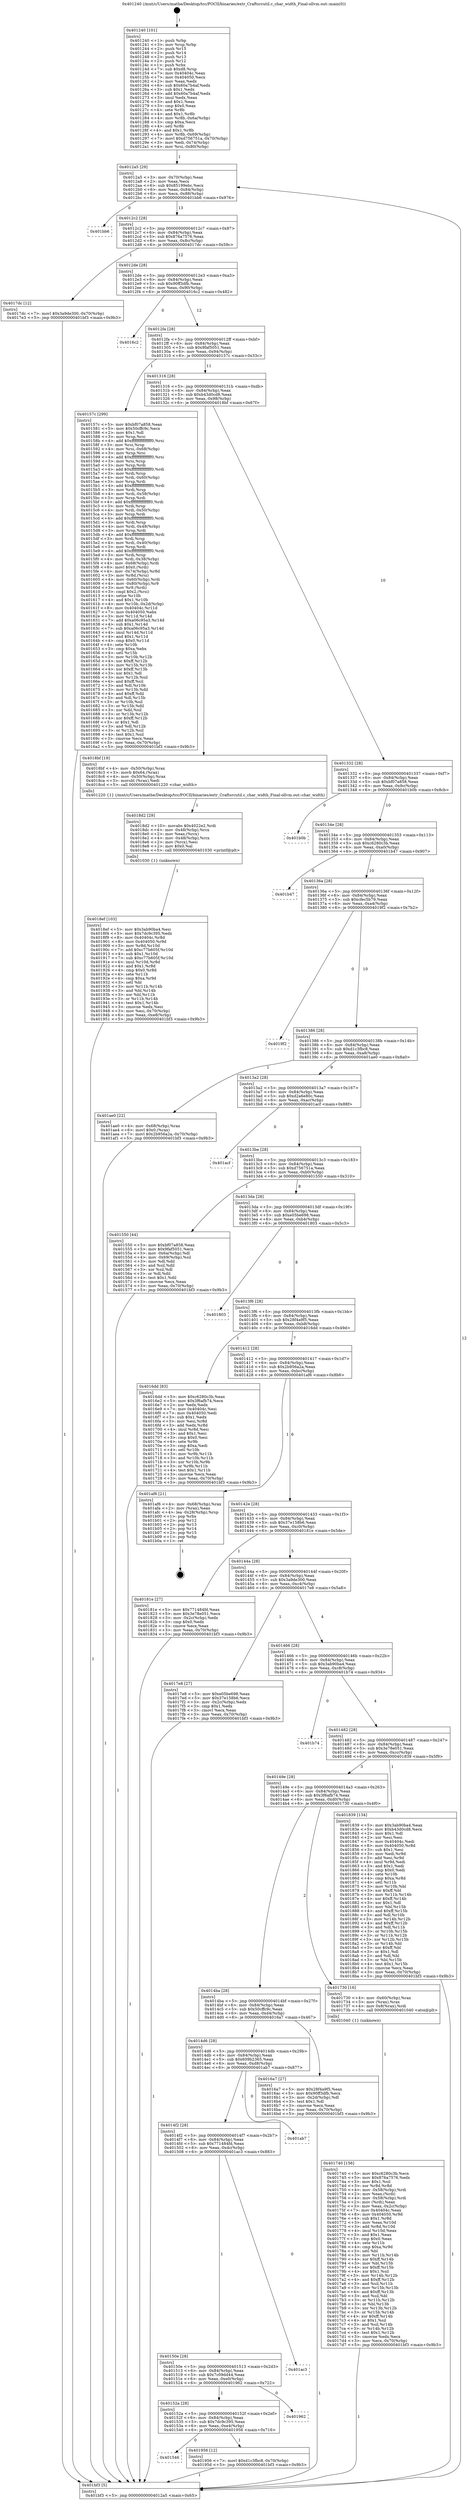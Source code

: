 digraph "0x401240" {
  label = "0x401240 (/mnt/c/Users/mathe/Desktop/tcc/POCII/binaries/extr_Craftsrcutil.c_char_width_Final-ollvm.out::main(0))"
  labelloc = "t"
  node[shape=record]

  Entry [label="",width=0.3,height=0.3,shape=circle,fillcolor=black,style=filled]
  "0x4012a5" [label="{
     0x4012a5 [29]\l
     | [instrs]\l
     &nbsp;&nbsp;0x4012a5 \<+3\>: mov -0x70(%rbp),%eax\l
     &nbsp;&nbsp;0x4012a8 \<+2\>: mov %eax,%ecx\l
     &nbsp;&nbsp;0x4012aa \<+6\>: sub $0x85199ebc,%ecx\l
     &nbsp;&nbsp;0x4012b0 \<+6\>: mov %eax,-0x84(%rbp)\l
     &nbsp;&nbsp;0x4012b6 \<+6\>: mov %ecx,-0x88(%rbp)\l
     &nbsp;&nbsp;0x4012bc \<+6\>: je 0000000000401bb6 \<main+0x976\>\l
  }"]
  "0x401bb6" [label="{
     0x401bb6\l
  }", style=dashed]
  "0x4012c2" [label="{
     0x4012c2 [28]\l
     | [instrs]\l
     &nbsp;&nbsp;0x4012c2 \<+5\>: jmp 00000000004012c7 \<main+0x87\>\l
     &nbsp;&nbsp;0x4012c7 \<+6\>: mov -0x84(%rbp),%eax\l
     &nbsp;&nbsp;0x4012cd \<+5\>: sub $0x876a7576,%eax\l
     &nbsp;&nbsp;0x4012d2 \<+6\>: mov %eax,-0x8c(%rbp)\l
     &nbsp;&nbsp;0x4012d8 \<+6\>: je 00000000004017dc \<main+0x59c\>\l
  }"]
  Exit [label="",width=0.3,height=0.3,shape=circle,fillcolor=black,style=filled,peripheries=2]
  "0x4017dc" [label="{
     0x4017dc [12]\l
     | [instrs]\l
     &nbsp;&nbsp;0x4017dc \<+7\>: movl $0x3a9de300,-0x70(%rbp)\l
     &nbsp;&nbsp;0x4017e3 \<+5\>: jmp 0000000000401bf3 \<main+0x9b3\>\l
  }"]
  "0x4012de" [label="{
     0x4012de [28]\l
     | [instrs]\l
     &nbsp;&nbsp;0x4012de \<+5\>: jmp 00000000004012e3 \<main+0xa3\>\l
     &nbsp;&nbsp;0x4012e3 \<+6\>: mov -0x84(%rbp),%eax\l
     &nbsp;&nbsp;0x4012e9 \<+5\>: sub $0x90ff3dfb,%eax\l
     &nbsp;&nbsp;0x4012ee \<+6\>: mov %eax,-0x90(%rbp)\l
     &nbsp;&nbsp;0x4012f4 \<+6\>: je 00000000004016c2 \<main+0x482\>\l
  }"]
  "0x401546" [label="{
     0x401546\l
  }", style=dashed]
  "0x4016c2" [label="{
     0x4016c2\l
  }", style=dashed]
  "0x4012fa" [label="{
     0x4012fa [28]\l
     | [instrs]\l
     &nbsp;&nbsp;0x4012fa \<+5\>: jmp 00000000004012ff \<main+0xbf\>\l
     &nbsp;&nbsp;0x4012ff \<+6\>: mov -0x84(%rbp),%eax\l
     &nbsp;&nbsp;0x401305 \<+5\>: sub $0x9faf5051,%eax\l
     &nbsp;&nbsp;0x40130a \<+6\>: mov %eax,-0x94(%rbp)\l
     &nbsp;&nbsp;0x401310 \<+6\>: je 000000000040157c \<main+0x33c\>\l
  }"]
  "0x401956" [label="{
     0x401956 [12]\l
     | [instrs]\l
     &nbsp;&nbsp;0x401956 \<+7\>: movl $0xd1c3fbc8,-0x70(%rbp)\l
     &nbsp;&nbsp;0x40195d \<+5\>: jmp 0000000000401bf3 \<main+0x9b3\>\l
  }"]
  "0x40157c" [label="{
     0x40157c [299]\l
     | [instrs]\l
     &nbsp;&nbsp;0x40157c \<+5\>: mov $0xbf07a858,%eax\l
     &nbsp;&nbsp;0x401581 \<+5\>: mov $0x50cffc9c,%ecx\l
     &nbsp;&nbsp;0x401586 \<+2\>: mov $0x1,%dl\l
     &nbsp;&nbsp;0x401588 \<+3\>: mov %rsp,%rsi\l
     &nbsp;&nbsp;0x40158b \<+4\>: add $0xfffffffffffffff0,%rsi\l
     &nbsp;&nbsp;0x40158f \<+3\>: mov %rsi,%rsp\l
     &nbsp;&nbsp;0x401592 \<+4\>: mov %rsi,-0x68(%rbp)\l
     &nbsp;&nbsp;0x401596 \<+3\>: mov %rsp,%rsi\l
     &nbsp;&nbsp;0x401599 \<+4\>: add $0xfffffffffffffff0,%rsi\l
     &nbsp;&nbsp;0x40159d \<+3\>: mov %rsi,%rsp\l
     &nbsp;&nbsp;0x4015a0 \<+3\>: mov %rsp,%rdi\l
     &nbsp;&nbsp;0x4015a3 \<+4\>: add $0xfffffffffffffff0,%rdi\l
     &nbsp;&nbsp;0x4015a7 \<+3\>: mov %rdi,%rsp\l
     &nbsp;&nbsp;0x4015aa \<+4\>: mov %rdi,-0x60(%rbp)\l
     &nbsp;&nbsp;0x4015ae \<+3\>: mov %rsp,%rdi\l
     &nbsp;&nbsp;0x4015b1 \<+4\>: add $0xfffffffffffffff0,%rdi\l
     &nbsp;&nbsp;0x4015b5 \<+3\>: mov %rdi,%rsp\l
     &nbsp;&nbsp;0x4015b8 \<+4\>: mov %rdi,-0x58(%rbp)\l
     &nbsp;&nbsp;0x4015bc \<+3\>: mov %rsp,%rdi\l
     &nbsp;&nbsp;0x4015bf \<+4\>: add $0xfffffffffffffff0,%rdi\l
     &nbsp;&nbsp;0x4015c3 \<+3\>: mov %rdi,%rsp\l
     &nbsp;&nbsp;0x4015c6 \<+4\>: mov %rdi,-0x50(%rbp)\l
     &nbsp;&nbsp;0x4015ca \<+3\>: mov %rsp,%rdi\l
     &nbsp;&nbsp;0x4015cd \<+4\>: add $0xfffffffffffffff0,%rdi\l
     &nbsp;&nbsp;0x4015d1 \<+3\>: mov %rdi,%rsp\l
     &nbsp;&nbsp;0x4015d4 \<+4\>: mov %rdi,-0x48(%rbp)\l
     &nbsp;&nbsp;0x4015d8 \<+3\>: mov %rsp,%rdi\l
     &nbsp;&nbsp;0x4015db \<+4\>: add $0xfffffffffffffff0,%rdi\l
     &nbsp;&nbsp;0x4015df \<+3\>: mov %rdi,%rsp\l
     &nbsp;&nbsp;0x4015e2 \<+4\>: mov %rdi,-0x40(%rbp)\l
     &nbsp;&nbsp;0x4015e6 \<+3\>: mov %rsp,%rdi\l
     &nbsp;&nbsp;0x4015e9 \<+4\>: add $0xfffffffffffffff0,%rdi\l
     &nbsp;&nbsp;0x4015ed \<+3\>: mov %rdi,%rsp\l
     &nbsp;&nbsp;0x4015f0 \<+4\>: mov %rdi,-0x38(%rbp)\l
     &nbsp;&nbsp;0x4015f4 \<+4\>: mov -0x68(%rbp),%rdi\l
     &nbsp;&nbsp;0x4015f8 \<+6\>: movl $0x0,(%rdi)\l
     &nbsp;&nbsp;0x4015fe \<+4\>: mov -0x74(%rbp),%r8d\l
     &nbsp;&nbsp;0x401602 \<+3\>: mov %r8d,(%rsi)\l
     &nbsp;&nbsp;0x401605 \<+4\>: mov -0x60(%rbp),%rdi\l
     &nbsp;&nbsp;0x401609 \<+4\>: mov -0x80(%rbp),%r9\l
     &nbsp;&nbsp;0x40160d \<+3\>: mov %r9,(%rdi)\l
     &nbsp;&nbsp;0x401610 \<+3\>: cmpl $0x2,(%rsi)\l
     &nbsp;&nbsp;0x401613 \<+4\>: setne %r10b\l
     &nbsp;&nbsp;0x401617 \<+4\>: and $0x1,%r10b\l
     &nbsp;&nbsp;0x40161b \<+4\>: mov %r10b,-0x2d(%rbp)\l
     &nbsp;&nbsp;0x40161f \<+8\>: mov 0x40404c,%r11d\l
     &nbsp;&nbsp;0x401627 \<+7\>: mov 0x404050,%ebx\l
     &nbsp;&nbsp;0x40162e \<+3\>: mov %r11d,%r14d\l
     &nbsp;&nbsp;0x401631 \<+7\>: add $0xa06c95a3,%r14d\l
     &nbsp;&nbsp;0x401638 \<+4\>: sub $0x1,%r14d\l
     &nbsp;&nbsp;0x40163c \<+7\>: sub $0xa06c95a3,%r14d\l
     &nbsp;&nbsp;0x401643 \<+4\>: imul %r14d,%r11d\l
     &nbsp;&nbsp;0x401647 \<+4\>: and $0x1,%r11d\l
     &nbsp;&nbsp;0x40164b \<+4\>: cmp $0x0,%r11d\l
     &nbsp;&nbsp;0x40164f \<+4\>: sete %r10b\l
     &nbsp;&nbsp;0x401653 \<+3\>: cmp $0xa,%ebx\l
     &nbsp;&nbsp;0x401656 \<+4\>: setl %r15b\l
     &nbsp;&nbsp;0x40165a \<+3\>: mov %r10b,%r12b\l
     &nbsp;&nbsp;0x40165d \<+4\>: xor $0xff,%r12b\l
     &nbsp;&nbsp;0x401661 \<+3\>: mov %r15b,%r13b\l
     &nbsp;&nbsp;0x401664 \<+4\>: xor $0xff,%r13b\l
     &nbsp;&nbsp;0x401668 \<+3\>: xor $0x1,%dl\l
     &nbsp;&nbsp;0x40166b \<+3\>: mov %r12b,%sil\l
     &nbsp;&nbsp;0x40166e \<+4\>: and $0xff,%sil\l
     &nbsp;&nbsp;0x401672 \<+3\>: and %dl,%r10b\l
     &nbsp;&nbsp;0x401675 \<+3\>: mov %r13b,%dil\l
     &nbsp;&nbsp;0x401678 \<+4\>: and $0xff,%dil\l
     &nbsp;&nbsp;0x40167c \<+3\>: and %dl,%r15b\l
     &nbsp;&nbsp;0x40167f \<+3\>: or %r10b,%sil\l
     &nbsp;&nbsp;0x401682 \<+3\>: or %r15b,%dil\l
     &nbsp;&nbsp;0x401685 \<+3\>: xor %dil,%sil\l
     &nbsp;&nbsp;0x401688 \<+3\>: or %r13b,%r12b\l
     &nbsp;&nbsp;0x40168b \<+4\>: xor $0xff,%r12b\l
     &nbsp;&nbsp;0x40168f \<+3\>: or $0x1,%dl\l
     &nbsp;&nbsp;0x401692 \<+3\>: and %dl,%r12b\l
     &nbsp;&nbsp;0x401695 \<+3\>: or %r12b,%sil\l
     &nbsp;&nbsp;0x401698 \<+4\>: test $0x1,%sil\l
     &nbsp;&nbsp;0x40169c \<+3\>: cmovne %ecx,%eax\l
     &nbsp;&nbsp;0x40169f \<+3\>: mov %eax,-0x70(%rbp)\l
     &nbsp;&nbsp;0x4016a2 \<+5\>: jmp 0000000000401bf3 \<main+0x9b3\>\l
  }"]
  "0x401316" [label="{
     0x401316 [28]\l
     | [instrs]\l
     &nbsp;&nbsp;0x401316 \<+5\>: jmp 000000000040131b \<main+0xdb\>\l
     &nbsp;&nbsp;0x40131b \<+6\>: mov -0x84(%rbp),%eax\l
     &nbsp;&nbsp;0x401321 \<+5\>: sub $0xb43d0cd8,%eax\l
     &nbsp;&nbsp;0x401326 \<+6\>: mov %eax,-0x98(%rbp)\l
     &nbsp;&nbsp;0x40132c \<+6\>: je 00000000004018bf \<main+0x67f\>\l
  }"]
  "0x40152a" [label="{
     0x40152a [28]\l
     | [instrs]\l
     &nbsp;&nbsp;0x40152a \<+5\>: jmp 000000000040152f \<main+0x2ef\>\l
     &nbsp;&nbsp;0x40152f \<+6\>: mov -0x84(%rbp),%eax\l
     &nbsp;&nbsp;0x401535 \<+5\>: sub $0x7dc9c395,%eax\l
     &nbsp;&nbsp;0x40153a \<+6\>: mov %eax,-0xe4(%rbp)\l
     &nbsp;&nbsp;0x401540 \<+6\>: je 0000000000401956 \<main+0x716\>\l
  }"]
  "0x4018bf" [label="{
     0x4018bf [19]\l
     | [instrs]\l
     &nbsp;&nbsp;0x4018bf \<+4\>: mov -0x50(%rbp),%rax\l
     &nbsp;&nbsp;0x4018c3 \<+3\>: movb $0x64,(%rax)\l
     &nbsp;&nbsp;0x4018c6 \<+4\>: mov -0x50(%rbp),%rax\l
     &nbsp;&nbsp;0x4018ca \<+3\>: movsbl (%rax),%edi\l
     &nbsp;&nbsp;0x4018cd \<+5\>: call 0000000000401220 \<char_width\>\l
     | [calls]\l
     &nbsp;&nbsp;0x401220 \{1\} (/mnt/c/Users/mathe/Desktop/tcc/POCII/binaries/extr_Craftsrcutil.c_char_width_Final-ollvm.out::char_width)\l
  }"]
  "0x401332" [label="{
     0x401332 [28]\l
     | [instrs]\l
     &nbsp;&nbsp;0x401332 \<+5\>: jmp 0000000000401337 \<main+0xf7\>\l
     &nbsp;&nbsp;0x401337 \<+6\>: mov -0x84(%rbp),%eax\l
     &nbsp;&nbsp;0x40133d \<+5\>: sub $0xbf07a858,%eax\l
     &nbsp;&nbsp;0x401342 \<+6\>: mov %eax,-0x9c(%rbp)\l
     &nbsp;&nbsp;0x401348 \<+6\>: je 0000000000401b0b \<main+0x8cb\>\l
  }"]
  "0x401962" [label="{
     0x401962\l
  }", style=dashed]
  "0x401b0b" [label="{
     0x401b0b\l
  }", style=dashed]
  "0x40134e" [label="{
     0x40134e [28]\l
     | [instrs]\l
     &nbsp;&nbsp;0x40134e \<+5\>: jmp 0000000000401353 \<main+0x113\>\l
     &nbsp;&nbsp;0x401353 \<+6\>: mov -0x84(%rbp),%eax\l
     &nbsp;&nbsp;0x401359 \<+5\>: sub $0xc6280c3b,%eax\l
     &nbsp;&nbsp;0x40135e \<+6\>: mov %eax,-0xa0(%rbp)\l
     &nbsp;&nbsp;0x401364 \<+6\>: je 0000000000401b47 \<main+0x907\>\l
  }"]
  "0x40150e" [label="{
     0x40150e [28]\l
     | [instrs]\l
     &nbsp;&nbsp;0x40150e \<+5\>: jmp 0000000000401513 \<main+0x2d3\>\l
     &nbsp;&nbsp;0x401513 \<+6\>: mov -0x84(%rbp),%eax\l
     &nbsp;&nbsp;0x401519 \<+5\>: sub $0x7c09dd44,%eax\l
     &nbsp;&nbsp;0x40151e \<+6\>: mov %eax,-0xe0(%rbp)\l
     &nbsp;&nbsp;0x401524 \<+6\>: je 0000000000401962 \<main+0x722\>\l
  }"]
  "0x401b47" [label="{
     0x401b47\l
  }", style=dashed]
  "0x40136a" [label="{
     0x40136a [28]\l
     | [instrs]\l
     &nbsp;&nbsp;0x40136a \<+5\>: jmp 000000000040136f \<main+0x12f\>\l
     &nbsp;&nbsp;0x40136f \<+6\>: mov -0x84(%rbp),%eax\l
     &nbsp;&nbsp;0x401375 \<+5\>: sub $0xcfec5b79,%eax\l
     &nbsp;&nbsp;0x40137a \<+6\>: mov %eax,-0xa4(%rbp)\l
     &nbsp;&nbsp;0x401380 \<+6\>: je 00000000004019f2 \<main+0x7b2\>\l
  }"]
  "0x401ac3" [label="{
     0x401ac3\l
  }", style=dashed]
  "0x4019f2" [label="{
     0x4019f2\l
  }", style=dashed]
  "0x401386" [label="{
     0x401386 [28]\l
     | [instrs]\l
     &nbsp;&nbsp;0x401386 \<+5\>: jmp 000000000040138b \<main+0x14b\>\l
     &nbsp;&nbsp;0x40138b \<+6\>: mov -0x84(%rbp),%eax\l
     &nbsp;&nbsp;0x401391 \<+5\>: sub $0xd1c3fbc8,%eax\l
     &nbsp;&nbsp;0x401396 \<+6\>: mov %eax,-0xa8(%rbp)\l
     &nbsp;&nbsp;0x40139c \<+6\>: je 0000000000401ae0 \<main+0x8a0\>\l
  }"]
  "0x4014f2" [label="{
     0x4014f2 [28]\l
     | [instrs]\l
     &nbsp;&nbsp;0x4014f2 \<+5\>: jmp 00000000004014f7 \<main+0x2b7\>\l
     &nbsp;&nbsp;0x4014f7 \<+6\>: mov -0x84(%rbp),%eax\l
     &nbsp;&nbsp;0x4014fd \<+5\>: sub $0x771484fd,%eax\l
     &nbsp;&nbsp;0x401502 \<+6\>: mov %eax,-0xdc(%rbp)\l
     &nbsp;&nbsp;0x401508 \<+6\>: je 0000000000401ac3 \<main+0x883\>\l
  }"]
  "0x401ae0" [label="{
     0x401ae0 [22]\l
     | [instrs]\l
     &nbsp;&nbsp;0x401ae0 \<+4\>: mov -0x68(%rbp),%rax\l
     &nbsp;&nbsp;0x401ae4 \<+6\>: movl $0x0,(%rax)\l
     &nbsp;&nbsp;0x401aea \<+7\>: movl $0x2b956a2a,-0x70(%rbp)\l
     &nbsp;&nbsp;0x401af1 \<+5\>: jmp 0000000000401bf3 \<main+0x9b3\>\l
  }"]
  "0x4013a2" [label="{
     0x4013a2 [28]\l
     | [instrs]\l
     &nbsp;&nbsp;0x4013a2 \<+5\>: jmp 00000000004013a7 \<main+0x167\>\l
     &nbsp;&nbsp;0x4013a7 \<+6\>: mov -0x84(%rbp),%eax\l
     &nbsp;&nbsp;0x4013ad \<+5\>: sub $0xd2a6e80c,%eax\l
     &nbsp;&nbsp;0x4013b2 \<+6\>: mov %eax,-0xac(%rbp)\l
     &nbsp;&nbsp;0x4013b8 \<+6\>: je 0000000000401acf \<main+0x88f\>\l
  }"]
  "0x401ab7" [label="{
     0x401ab7\l
  }", style=dashed]
  "0x401acf" [label="{
     0x401acf\l
  }", style=dashed]
  "0x4013be" [label="{
     0x4013be [28]\l
     | [instrs]\l
     &nbsp;&nbsp;0x4013be \<+5\>: jmp 00000000004013c3 \<main+0x183\>\l
     &nbsp;&nbsp;0x4013c3 \<+6\>: mov -0x84(%rbp),%eax\l
     &nbsp;&nbsp;0x4013c9 \<+5\>: sub $0xd756751a,%eax\l
     &nbsp;&nbsp;0x4013ce \<+6\>: mov %eax,-0xb0(%rbp)\l
     &nbsp;&nbsp;0x4013d4 \<+6\>: je 0000000000401550 \<main+0x310\>\l
  }"]
  "0x4018ef" [label="{
     0x4018ef [103]\l
     | [instrs]\l
     &nbsp;&nbsp;0x4018ef \<+5\>: mov $0x3ab90ba4,%esi\l
     &nbsp;&nbsp;0x4018f4 \<+5\>: mov $0x7dc9c395,%edx\l
     &nbsp;&nbsp;0x4018f9 \<+8\>: mov 0x40404c,%r8d\l
     &nbsp;&nbsp;0x401901 \<+8\>: mov 0x404050,%r9d\l
     &nbsp;&nbsp;0x401909 \<+3\>: mov %r8d,%r10d\l
     &nbsp;&nbsp;0x40190c \<+7\>: add $0xc77b605f,%r10d\l
     &nbsp;&nbsp;0x401913 \<+4\>: sub $0x1,%r10d\l
     &nbsp;&nbsp;0x401917 \<+7\>: sub $0xc77b605f,%r10d\l
     &nbsp;&nbsp;0x40191e \<+4\>: imul %r10d,%r8d\l
     &nbsp;&nbsp;0x401922 \<+4\>: and $0x1,%r8d\l
     &nbsp;&nbsp;0x401926 \<+4\>: cmp $0x0,%r8d\l
     &nbsp;&nbsp;0x40192a \<+4\>: sete %r11b\l
     &nbsp;&nbsp;0x40192e \<+4\>: cmp $0xa,%r9d\l
     &nbsp;&nbsp;0x401932 \<+3\>: setl %bl\l
     &nbsp;&nbsp;0x401935 \<+3\>: mov %r11b,%r14b\l
     &nbsp;&nbsp;0x401938 \<+3\>: and %bl,%r14b\l
     &nbsp;&nbsp;0x40193b \<+3\>: xor %bl,%r11b\l
     &nbsp;&nbsp;0x40193e \<+3\>: or %r11b,%r14b\l
     &nbsp;&nbsp;0x401941 \<+4\>: test $0x1,%r14b\l
     &nbsp;&nbsp;0x401945 \<+3\>: cmovne %edx,%esi\l
     &nbsp;&nbsp;0x401948 \<+3\>: mov %esi,-0x70(%rbp)\l
     &nbsp;&nbsp;0x40194b \<+6\>: mov %eax,-0xe8(%rbp)\l
     &nbsp;&nbsp;0x401951 \<+5\>: jmp 0000000000401bf3 \<main+0x9b3\>\l
  }"]
  "0x401550" [label="{
     0x401550 [44]\l
     | [instrs]\l
     &nbsp;&nbsp;0x401550 \<+5\>: mov $0xbf07a858,%eax\l
     &nbsp;&nbsp;0x401555 \<+5\>: mov $0x9faf5051,%ecx\l
     &nbsp;&nbsp;0x40155a \<+3\>: mov -0x6a(%rbp),%dl\l
     &nbsp;&nbsp;0x40155d \<+4\>: mov -0x69(%rbp),%sil\l
     &nbsp;&nbsp;0x401561 \<+3\>: mov %dl,%dil\l
     &nbsp;&nbsp;0x401564 \<+3\>: and %sil,%dil\l
     &nbsp;&nbsp;0x401567 \<+3\>: xor %sil,%dl\l
     &nbsp;&nbsp;0x40156a \<+3\>: or %dl,%dil\l
     &nbsp;&nbsp;0x40156d \<+4\>: test $0x1,%dil\l
     &nbsp;&nbsp;0x401571 \<+3\>: cmovne %ecx,%eax\l
     &nbsp;&nbsp;0x401574 \<+3\>: mov %eax,-0x70(%rbp)\l
     &nbsp;&nbsp;0x401577 \<+5\>: jmp 0000000000401bf3 \<main+0x9b3\>\l
  }"]
  "0x4013da" [label="{
     0x4013da [28]\l
     | [instrs]\l
     &nbsp;&nbsp;0x4013da \<+5\>: jmp 00000000004013df \<main+0x19f\>\l
     &nbsp;&nbsp;0x4013df \<+6\>: mov -0x84(%rbp),%eax\l
     &nbsp;&nbsp;0x4013e5 \<+5\>: sub $0xe05be698,%eax\l
     &nbsp;&nbsp;0x4013ea \<+6\>: mov %eax,-0xb4(%rbp)\l
     &nbsp;&nbsp;0x4013f0 \<+6\>: je 0000000000401803 \<main+0x5c3\>\l
  }"]
  "0x401bf3" [label="{
     0x401bf3 [5]\l
     | [instrs]\l
     &nbsp;&nbsp;0x401bf3 \<+5\>: jmp 00000000004012a5 \<main+0x65\>\l
  }"]
  "0x401240" [label="{
     0x401240 [101]\l
     | [instrs]\l
     &nbsp;&nbsp;0x401240 \<+1\>: push %rbp\l
     &nbsp;&nbsp;0x401241 \<+3\>: mov %rsp,%rbp\l
     &nbsp;&nbsp;0x401244 \<+2\>: push %r15\l
     &nbsp;&nbsp;0x401246 \<+2\>: push %r14\l
     &nbsp;&nbsp;0x401248 \<+2\>: push %r13\l
     &nbsp;&nbsp;0x40124a \<+2\>: push %r12\l
     &nbsp;&nbsp;0x40124c \<+1\>: push %rbx\l
     &nbsp;&nbsp;0x40124d \<+7\>: sub $0xd8,%rsp\l
     &nbsp;&nbsp;0x401254 \<+7\>: mov 0x40404c,%eax\l
     &nbsp;&nbsp;0x40125b \<+7\>: mov 0x404050,%ecx\l
     &nbsp;&nbsp;0x401262 \<+2\>: mov %eax,%edx\l
     &nbsp;&nbsp;0x401264 \<+6\>: sub $0x60a7b4af,%edx\l
     &nbsp;&nbsp;0x40126a \<+3\>: sub $0x1,%edx\l
     &nbsp;&nbsp;0x40126d \<+6\>: add $0x60a7b4af,%edx\l
     &nbsp;&nbsp;0x401273 \<+3\>: imul %edx,%eax\l
     &nbsp;&nbsp;0x401276 \<+3\>: and $0x1,%eax\l
     &nbsp;&nbsp;0x401279 \<+3\>: cmp $0x0,%eax\l
     &nbsp;&nbsp;0x40127c \<+4\>: sete %r8b\l
     &nbsp;&nbsp;0x401280 \<+4\>: and $0x1,%r8b\l
     &nbsp;&nbsp;0x401284 \<+4\>: mov %r8b,-0x6a(%rbp)\l
     &nbsp;&nbsp;0x401288 \<+3\>: cmp $0xa,%ecx\l
     &nbsp;&nbsp;0x40128b \<+4\>: setl %r8b\l
     &nbsp;&nbsp;0x40128f \<+4\>: and $0x1,%r8b\l
     &nbsp;&nbsp;0x401293 \<+4\>: mov %r8b,-0x69(%rbp)\l
     &nbsp;&nbsp;0x401297 \<+7\>: movl $0xd756751a,-0x70(%rbp)\l
     &nbsp;&nbsp;0x40129e \<+3\>: mov %edi,-0x74(%rbp)\l
     &nbsp;&nbsp;0x4012a1 \<+4\>: mov %rsi,-0x80(%rbp)\l
  }"]
  "0x4018d2" [label="{
     0x4018d2 [29]\l
     | [instrs]\l
     &nbsp;&nbsp;0x4018d2 \<+10\>: movabs $0x4022e2,%rdi\l
     &nbsp;&nbsp;0x4018dc \<+4\>: mov -0x48(%rbp),%rcx\l
     &nbsp;&nbsp;0x4018e0 \<+2\>: mov %eax,(%rcx)\l
     &nbsp;&nbsp;0x4018e2 \<+4\>: mov -0x48(%rbp),%rcx\l
     &nbsp;&nbsp;0x4018e6 \<+2\>: mov (%rcx),%esi\l
     &nbsp;&nbsp;0x4018e8 \<+2\>: mov $0x0,%al\l
     &nbsp;&nbsp;0x4018ea \<+5\>: call 0000000000401030 \<printf@plt\>\l
     | [calls]\l
     &nbsp;&nbsp;0x401030 \{1\} (unknown)\l
  }"]
  "0x401740" [label="{
     0x401740 [156]\l
     | [instrs]\l
     &nbsp;&nbsp;0x401740 \<+5\>: mov $0xc6280c3b,%ecx\l
     &nbsp;&nbsp;0x401745 \<+5\>: mov $0x876a7576,%edx\l
     &nbsp;&nbsp;0x40174a \<+3\>: mov $0x1,%sil\l
     &nbsp;&nbsp;0x40174d \<+3\>: xor %r8d,%r8d\l
     &nbsp;&nbsp;0x401750 \<+4\>: mov -0x58(%rbp),%rdi\l
     &nbsp;&nbsp;0x401754 \<+2\>: mov %eax,(%rdi)\l
     &nbsp;&nbsp;0x401756 \<+4\>: mov -0x58(%rbp),%rdi\l
     &nbsp;&nbsp;0x40175a \<+2\>: mov (%rdi),%eax\l
     &nbsp;&nbsp;0x40175c \<+3\>: mov %eax,-0x2c(%rbp)\l
     &nbsp;&nbsp;0x40175f \<+7\>: mov 0x40404c,%eax\l
     &nbsp;&nbsp;0x401766 \<+8\>: mov 0x404050,%r9d\l
     &nbsp;&nbsp;0x40176e \<+4\>: sub $0x1,%r8d\l
     &nbsp;&nbsp;0x401772 \<+3\>: mov %eax,%r10d\l
     &nbsp;&nbsp;0x401775 \<+3\>: add %r8d,%r10d\l
     &nbsp;&nbsp;0x401778 \<+4\>: imul %r10d,%eax\l
     &nbsp;&nbsp;0x40177c \<+3\>: and $0x1,%eax\l
     &nbsp;&nbsp;0x40177f \<+3\>: cmp $0x0,%eax\l
     &nbsp;&nbsp;0x401782 \<+4\>: sete %r11b\l
     &nbsp;&nbsp;0x401786 \<+4\>: cmp $0xa,%r9d\l
     &nbsp;&nbsp;0x40178a \<+3\>: setl %bl\l
     &nbsp;&nbsp;0x40178d \<+3\>: mov %r11b,%r14b\l
     &nbsp;&nbsp;0x401790 \<+4\>: xor $0xff,%r14b\l
     &nbsp;&nbsp;0x401794 \<+3\>: mov %bl,%r15b\l
     &nbsp;&nbsp;0x401797 \<+4\>: xor $0xff,%r15b\l
     &nbsp;&nbsp;0x40179b \<+4\>: xor $0x1,%sil\l
     &nbsp;&nbsp;0x40179f \<+3\>: mov %r14b,%r12b\l
     &nbsp;&nbsp;0x4017a2 \<+4\>: and $0xff,%r12b\l
     &nbsp;&nbsp;0x4017a6 \<+3\>: and %sil,%r11b\l
     &nbsp;&nbsp;0x4017a9 \<+3\>: mov %r15b,%r13b\l
     &nbsp;&nbsp;0x4017ac \<+4\>: and $0xff,%r13b\l
     &nbsp;&nbsp;0x4017b0 \<+3\>: and %sil,%bl\l
     &nbsp;&nbsp;0x4017b3 \<+3\>: or %r11b,%r12b\l
     &nbsp;&nbsp;0x4017b6 \<+3\>: or %bl,%r13b\l
     &nbsp;&nbsp;0x4017b9 \<+3\>: xor %r13b,%r12b\l
     &nbsp;&nbsp;0x4017bc \<+3\>: or %r15b,%r14b\l
     &nbsp;&nbsp;0x4017bf \<+4\>: xor $0xff,%r14b\l
     &nbsp;&nbsp;0x4017c3 \<+4\>: or $0x1,%sil\l
     &nbsp;&nbsp;0x4017c7 \<+3\>: and %sil,%r14b\l
     &nbsp;&nbsp;0x4017ca \<+3\>: or %r14b,%r12b\l
     &nbsp;&nbsp;0x4017cd \<+4\>: test $0x1,%r12b\l
     &nbsp;&nbsp;0x4017d1 \<+3\>: cmovne %edx,%ecx\l
     &nbsp;&nbsp;0x4017d4 \<+3\>: mov %ecx,-0x70(%rbp)\l
     &nbsp;&nbsp;0x4017d7 \<+5\>: jmp 0000000000401bf3 \<main+0x9b3\>\l
  }"]
  "0x401803" [label="{
     0x401803\l
  }", style=dashed]
  "0x4013f6" [label="{
     0x4013f6 [28]\l
     | [instrs]\l
     &nbsp;&nbsp;0x4013f6 \<+5\>: jmp 00000000004013fb \<main+0x1bb\>\l
     &nbsp;&nbsp;0x4013fb \<+6\>: mov -0x84(%rbp),%eax\l
     &nbsp;&nbsp;0x401401 \<+5\>: sub $0x28f4a9f5,%eax\l
     &nbsp;&nbsp;0x401406 \<+6\>: mov %eax,-0xb8(%rbp)\l
     &nbsp;&nbsp;0x40140c \<+6\>: je 00000000004016dd \<main+0x49d\>\l
  }"]
  "0x4014d6" [label="{
     0x4014d6 [28]\l
     | [instrs]\l
     &nbsp;&nbsp;0x4014d6 \<+5\>: jmp 00000000004014db \<main+0x29b\>\l
     &nbsp;&nbsp;0x4014db \<+6\>: mov -0x84(%rbp),%eax\l
     &nbsp;&nbsp;0x4014e1 \<+5\>: sub $0x609b2365,%eax\l
     &nbsp;&nbsp;0x4014e6 \<+6\>: mov %eax,-0xd8(%rbp)\l
     &nbsp;&nbsp;0x4014ec \<+6\>: je 0000000000401ab7 \<main+0x877\>\l
  }"]
  "0x4016dd" [label="{
     0x4016dd [83]\l
     | [instrs]\l
     &nbsp;&nbsp;0x4016dd \<+5\>: mov $0xc6280c3b,%eax\l
     &nbsp;&nbsp;0x4016e2 \<+5\>: mov $0x3f6afb74,%ecx\l
     &nbsp;&nbsp;0x4016e7 \<+2\>: xor %edx,%edx\l
     &nbsp;&nbsp;0x4016e9 \<+7\>: mov 0x40404c,%esi\l
     &nbsp;&nbsp;0x4016f0 \<+7\>: mov 0x404050,%edi\l
     &nbsp;&nbsp;0x4016f7 \<+3\>: sub $0x1,%edx\l
     &nbsp;&nbsp;0x4016fa \<+3\>: mov %esi,%r8d\l
     &nbsp;&nbsp;0x4016fd \<+3\>: add %edx,%r8d\l
     &nbsp;&nbsp;0x401700 \<+4\>: imul %r8d,%esi\l
     &nbsp;&nbsp;0x401704 \<+3\>: and $0x1,%esi\l
     &nbsp;&nbsp;0x401707 \<+3\>: cmp $0x0,%esi\l
     &nbsp;&nbsp;0x40170a \<+4\>: sete %r9b\l
     &nbsp;&nbsp;0x40170e \<+3\>: cmp $0xa,%edi\l
     &nbsp;&nbsp;0x401711 \<+4\>: setl %r10b\l
     &nbsp;&nbsp;0x401715 \<+3\>: mov %r9b,%r11b\l
     &nbsp;&nbsp;0x401718 \<+3\>: and %r10b,%r11b\l
     &nbsp;&nbsp;0x40171b \<+3\>: xor %r10b,%r9b\l
     &nbsp;&nbsp;0x40171e \<+3\>: or %r9b,%r11b\l
     &nbsp;&nbsp;0x401721 \<+4\>: test $0x1,%r11b\l
     &nbsp;&nbsp;0x401725 \<+3\>: cmovne %ecx,%eax\l
     &nbsp;&nbsp;0x401728 \<+3\>: mov %eax,-0x70(%rbp)\l
     &nbsp;&nbsp;0x40172b \<+5\>: jmp 0000000000401bf3 \<main+0x9b3\>\l
  }"]
  "0x401412" [label="{
     0x401412 [28]\l
     | [instrs]\l
     &nbsp;&nbsp;0x401412 \<+5\>: jmp 0000000000401417 \<main+0x1d7\>\l
     &nbsp;&nbsp;0x401417 \<+6\>: mov -0x84(%rbp),%eax\l
     &nbsp;&nbsp;0x40141d \<+5\>: sub $0x2b956a2a,%eax\l
     &nbsp;&nbsp;0x401422 \<+6\>: mov %eax,-0xbc(%rbp)\l
     &nbsp;&nbsp;0x401428 \<+6\>: je 0000000000401af6 \<main+0x8b6\>\l
  }"]
  "0x4016a7" [label="{
     0x4016a7 [27]\l
     | [instrs]\l
     &nbsp;&nbsp;0x4016a7 \<+5\>: mov $0x28f4a9f5,%eax\l
     &nbsp;&nbsp;0x4016ac \<+5\>: mov $0x90ff3dfb,%ecx\l
     &nbsp;&nbsp;0x4016b1 \<+3\>: mov -0x2d(%rbp),%dl\l
     &nbsp;&nbsp;0x4016b4 \<+3\>: test $0x1,%dl\l
     &nbsp;&nbsp;0x4016b7 \<+3\>: cmovne %ecx,%eax\l
     &nbsp;&nbsp;0x4016ba \<+3\>: mov %eax,-0x70(%rbp)\l
     &nbsp;&nbsp;0x4016bd \<+5\>: jmp 0000000000401bf3 \<main+0x9b3\>\l
  }"]
  "0x401af6" [label="{
     0x401af6 [21]\l
     | [instrs]\l
     &nbsp;&nbsp;0x401af6 \<+4\>: mov -0x68(%rbp),%rax\l
     &nbsp;&nbsp;0x401afa \<+2\>: mov (%rax),%eax\l
     &nbsp;&nbsp;0x401afc \<+4\>: lea -0x28(%rbp),%rsp\l
     &nbsp;&nbsp;0x401b00 \<+1\>: pop %rbx\l
     &nbsp;&nbsp;0x401b01 \<+2\>: pop %r12\l
     &nbsp;&nbsp;0x401b03 \<+2\>: pop %r13\l
     &nbsp;&nbsp;0x401b05 \<+2\>: pop %r14\l
     &nbsp;&nbsp;0x401b07 \<+2\>: pop %r15\l
     &nbsp;&nbsp;0x401b09 \<+1\>: pop %rbp\l
     &nbsp;&nbsp;0x401b0a \<+1\>: ret\l
  }"]
  "0x40142e" [label="{
     0x40142e [28]\l
     | [instrs]\l
     &nbsp;&nbsp;0x40142e \<+5\>: jmp 0000000000401433 \<main+0x1f3\>\l
     &nbsp;&nbsp;0x401433 \<+6\>: mov -0x84(%rbp),%eax\l
     &nbsp;&nbsp;0x401439 \<+5\>: sub $0x37e158b6,%eax\l
     &nbsp;&nbsp;0x40143e \<+6\>: mov %eax,-0xc0(%rbp)\l
     &nbsp;&nbsp;0x401444 \<+6\>: je 000000000040181e \<main+0x5de\>\l
  }"]
  "0x4014ba" [label="{
     0x4014ba [28]\l
     | [instrs]\l
     &nbsp;&nbsp;0x4014ba \<+5\>: jmp 00000000004014bf \<main+0x27f\>\l
     &nbsp;&nbsp;0x4014bf \<+6\>: mov -0x84(%rbp),%eax\l
     &nbsp;&nbsp;0x4014c5 \<+5\>: sub $0x50cffc9c,%eax\l
     &nbsp;&nbsp;0x4014ca \<+6\>: mov %eax,-0xd4(%rbp)\l
     &nbsp;&nbsp;0x4014d0 \<+6\>: je 00000000004016a7 \<main+0x467\>\l
  }"]
  "0x40181e" [label="{
     0x40181e [27]\l
     | [instrs]\l
     &nbsp;&nbsp;0x40181e \<+5\>: mov $0x771484fd,%eax\l
     &nbsp;&nbsp;0x401823 \<+5\>: mov $0x3e78e051,%ecx\l
     &nbsp;&nbsp;0x401828 \<+3\>: mov -0x2c(%rbp),%edx\l
     &nbsp;&nbsp;0x40182b \<+3\>: cmp $0x0,%edx\l
     &nbsp;&nbsp;0x40182e \<+3\>: cmove %ecx,%eax\l
     &nbsp;&nbsp;0x401831 \<+3\>: mov %eax,-0x70(%rbp)\l
     &nbsp;&nbsp;0x401834 \<+5\>: jmp 0000000000401bf3 \<main+0x9b3\>\l
  }"]
  "0x40144a" [label="{
     0x40144a [28]\l
     | [instrs]\l
     &nbsp;&nbsp;0x40144a \<+5\>: jmp 000000000040144f \<main+0x20f\>\l
     &nbsp;&nbsp;0x40144f \<+6\>: mov -0x84(%rbp),%eax\l
     &nbsp;&nbsp;0x401455 \<+5\>: sub $0x3a9de300,%eax\l
     &nbsp;&nbsp;0x40145a \<+6\>: mov %eax,-0xc4(%rbp)\l
     &nbsp;&nbsp;0x401460 \<+6\>: je 00000000004017e8 \<main+0x5a8\>\l
  }"]
  "0x401730" [label="{
     0x401730 [16]\l
     | [instrs]\l
     &nbsp;&nbsp;0x401730 \<+4\>: mov -0x60(%rbp),%rax\l
     &nbsp;&nbsp;0x401734 \<+3\>: mov (%rax),%rax\l
     &nbsp;&nbsp;0x401737 \<+4\>: mov 0x8(%rax),%rdi\l
     &nbsp;&nbsp;0x40173b \<+5\>: call 0000000000401040 \<atoi@plt\>\l
     | [calls]\l
     &nbsp;&nbsp;0x401040 \{1\} (unknown)\l
  }"]
  "0x4017e8" [label="{
     0x4017e8 [27]\l
     | [instrs]\l
     &nbsp;&nbsp;0x4017e8 \<+5\>: mov $0xe05be698,%eax\l
     &nbsp;&nbsp;0x4017ed \<+5\>: mov $0x37e158b6,%ecx\l
     &nbsp;&nbsp;0x4017f2 \<+3\>: mov -0x2c(%rbp),%edx\l
     &nbsp;&nbsp;0x4017f5 \<+3\>: cmp $0x1,%edx\l
     &nbsp;&nbsp;0x4017f8 \<+3\>: cmovl %ecx,%eax\l
     &nbsp;&nbsp;0x4017fb \<+3\>: mov %eax,-0x70(%rbp)\l
     &nbsp;&nbsp;0x4017fe \<+5\>: jmp 0000000000401bf3 \<main+0x9b3\>\l
  }"]
  "0x401466" [label="{
     0x401466 [28]\l
     | [instrs]\l
     &nbsp;&nbsp;0x401466 \<+5\>: jmp 000000000040146b \<main+0x22b\>\l
     &nbsp;&nbsp;0x40146b \<+6\>: mov -0x84(%rbp),%eax\l
     &nbsp;&nbsp;0x401471 \<+5\>: sub $0x3ab90ba4,%eax\l
     &nbsp;&nbsp;0x401476 \<+6\>: mov %eax,-0xc8(%rbp)\l
     &nbsp;&nbsp;0x40147c \<+6\>: je 0000000000401b74 \<main+0x934\>\l
  }"]
  "0x40149e" [label="{
     0x40149e [28]\l
     | [instrs]\l
     &nbsp;&nbsp;0x40149e \<+5\>: jmp 00000000004014a3 \<main+0x263\>\l
     &nbsp;&nbsp;0x4014a3 \<+6\>: mov -0x84(%rbp),%eax\l
     &nbsp;&nbsp;0x4014a9 \<+5\>: sub $0x3f6afb74,%eax\l
     &nbsp;&nbsp;0x4014ae \<+6\>: mov %eax,-0xd0(%rbp)\l
     &nbsp;&nbsp;0x4014b4 \<+6\>: je 0000000000401730 \<main+0x4f0\>\l
  }"]
  "0x401b74" [label="{
     0x401b74\l
  }", style=dashed]
  "0x401482" [label="{
     0x401482 [28]\l
     | [instrs]\l
     &nbsp;&nbsp;0x401482 \<+5\>: jmp 0000000000401487 \<main+0x247\>\l
     &nbsp;&nbsp;0x401487 \<+6\>: mov -0x84(%rbp),%eax\l
     &nbsp;&nbsp;0x40148d \<+5\>: sub $0x3e78e051,%eax\l
     &nbsp;&nbsp;0x401492 \<+6\>: mov %eax,-0xcc(%rbp)\l
     &nbsp;&nbsp;0x401498 \<+6\>: je 0000000000401839 \<main+0x5f9\>\l
  }"]
  "0x401839" [label="{
     0x401839 [134]\l
     | [instrs]\l
     &nbsp;&nbsp;0x401839 \<+5\>: mov $0x3ab90ba4,%eax\l
     &nbsp;&nbsp;0x40183e \<+5\>: mov $0xb43d0cd8,%ecx\l
     &nbsp;&nbsp;0x401843 \<+2\>: mov $0x1,%dl\l
     &nbsp;&nbsp;0x401845 \<+2\>: xor %esi,%esi\l
     &nbsp;&nbsp;0x401847 \<+7\>: mov 0x40404c,%edi\l
     &nbsp;&nbsp;0x40184e \<+8\>: mov 0x404050,%r8d\l
     &nbsp;&nbsp;0x401856 \<+3\>: sub $0x1,%esi\l
     &nbsp;&nbsp;0x401859 \<+3\>: mov %edi,%r9d\l
     &nbsp;&nbsp;0x40185c \<+3\>: add %esi,%r9d\l
     &nbsp;&nbsp;0x40185f \<+4\>: imul %r9d,%edi\l
     &nbsp;&nbsp;0x401863 \<+3\>: and $0x1,%edi\l
     &nbsp;&nbsp;0x401866 \<+3\>: cmp $0x0,%edi\l
     &nbsp;&nbsp;0x401869 \<+4\>: sete %r10b\l
     &nbsp;&nbsp;0x40186d \<+4\>: cmp $0xa,%r8d\l
     &nbsp;&nbsp;0x401871 \<+4\>: setl %r11b\l
     &nbsp;&nbsp;0x401875 \<+3\>: mov %r10b,%bl\l
     &nbsp;&nbsp;0x401878 \<+3\>: xor $0xff,%bl\l
     &nbsp;&nbsp;0x40187b \<+3\>: mov %r11b,%r14b\l
     &nbsp;&nbsp;0x40187e \<+4\>: xor $0xff,%r14b\l
     &nbsp;&nbsp;0x401882 \<+3\>: xor $0x1,%dl\l
     &nbsp;&nbsp;0x401885 \<+3\>: mov %bl,%r15b\l
     &nbsp;&nbsp;0x401888 \<+4\>: and $0xff,%r15b\l
     &nbsp;&nbsp;0x40188c \<+3\>: and %dl,%r10b\l
     &nbsp;&nbsp;0x40188f \<+3\>: mov %r14b,%r12b\l
     &nbsp;&nbsp;0x401892 \<+4\>: and $0xff,%r12b\l
     &nbsp;&nbsp;0x401896 \<+3\>: and %dl,%r11b\l
     &nbsp;&nbsp;0x401899 \<+3\>: or %r10b,%r15b\l
     &nbsp;&nbsp;0x40189c \<+3\>: or %r11b,%r12b\l
     &nbsp;&nbsp;0x40189f \<+3\>: xor %r12b,%r15b\l
     &nbsp;&nbsp;0x4018a2 \<+3\>: or %r14b,%bl\l
     &nbsp;&nbsp;0x4018a5 \<+3\>: xor $0xff,%bl\l
     &nbsp;&nbsp;0x4018a8 \<+3\>: or $0x1,%dl\l
     &nbsp;&nbsp;0x4018ab \<+2\>: and %dl,%bl\l
     &nbsp;&nbsp;0x4018ad \<+3\>: or %bl,%r15b\l
     &nbsp;&nbsp;0x4018b0 \<+4\>: test $0x1,%r15b\l
     &nbsp;&nbsp;0x4018b4 \<+3\>: cmovne %ecx,%eax\l
     &nbsp;&nbsp;0x4018b7 \<+3\>: mov %eax,-0x70(%rbp)\l
     &nbsp;&nbsp;0x4018ba \<+5\>: jmp 0000000000401bf3 \<main+0x9b3\>\l
  }"]
  Entry -> "0x401240" [label=" 1"]
  "0x4012a5" -> "0x401bb6" [label=" 0"]
  "0x4012a5" -> "0x4012c2" [label=" 13"]
  "0x401af6" -> Exit [label=" 1"]
  "0x4012c2" -> "0x4017dc" [label=" 1"]
  "0x4012c2" -> "0x4012de" [label=" 12"]
  "0x401ae0" -> "0x401bf3" [label=" 1"]
  "0x4012de" -> "0x4016c2" [label=" 0"]
  "0x4012de" -> "0x4012fa" [label=" 12"]
  "0x401956" -> "0x401bf3" [label=" 1"]
  "0x4012fa" -> "0x40157c" [label=" 1"]
  "0x4012fa" -> "0x401316" [label=" 11"]
  "0x40152a" -> "0x401546" [label=" 0"]
  "0x401316" -> "0x4018bf" [label=" 1"]
  "0x401316" -> "0x401332" [label=" 10"]
  "0x40152a" -> "0x401956" [label=" 1"]
  "0x401332" -> "0x401b0b" [label=" 0"]
  "0x401332" -> "0x40134e" [label=" 10"]
  "0x40150e" -> "0x40152a" [label=" 1"]
  "0x40134e" -> "0x401b47" [label=" 0"]
  "0x40134e" -> "0x40136a" [label=" 10"]
  "0x40150e" -> "0x401962" [label=" 0"]
  "0x40136a" -> "0x4019f2" [label=" 0"]
  "0x40136a" -> "0x401386" [label=" 10"]
  "0x4014f2" -> "0x40150e" [label=" 1"]
  "0x401386" -> "0x401ae0" [label=" 1"]
  "0x401386" -> "0x4013a2" [label=" 9"]
  "0x4014f2" -> "0x401ac3" [label=" 0"]
  "0x4013a2" -> "0x401acf" [label=" 0"]
  "0x4013a2" -> "0x4013be" [label=" 9"]
  "0x4014d6" -> "0x4014f2" [label=" 1"]
  "0x4013be" -> "0x401550" [label=" 1"]
  "0x4013be" -> "0x4013da" [label=" 8"]
  "0x401550" -> "0x401bf3" [label=" 1"]
  "0x401240" -> "0x4012a5" [label=" 1"]
  "0x401bf3" -> "0x4012a5" [label=" 12"]
  "0x4014d6" -> "0x401ab7" [label=" 0"]
  "0x40157c" -> "0x401bf3" [label=" 1"]
  "0x4018ef" -> "0x401bf3" [label=" 1"]
  "0x4013da" -> "0x401803" [label=" 0"]
  "0x4013da" -> "0x4013f6" [label=" 8"]
  "0x4018d2" -> "0x4018ef" [label=" 1"]
  "0x4013f6" -> "0x4016dd" [label=" 1"]
  "0x4013f6" -> "0x401412" [label=" 7"]
  "0x4018bf" -> "0x4018d2" [label=" 1"]
  "0x401412" -> "0x401af6" [label=" 1"]
  "0x401412" -> "0x40142e" [label=" 6"]
  "0x401839" -> "0x401bf3" [label=" 1"]
  "0x40142e" -> "0x40181e" [label=" 1"]
  "0x40142e" -> "0x40144a" [label=" 5"]
  "0x4017e8" -> "0x401bf3" [label=" 1"]
  "0x40144a" -> "0x4017e8" [label=" 1"]
  "0x40144a" -> "0x401466" [label=" 4"]
  "0x4017dc" -> "0x401bf3" [label=" 1"]
  "0x401466" -> "0x401b74" [label=" 0"]
  "0x401466" -> "0x401482" [label=" 4"]
  "0x401730" -> "0x401740" [label=" 1"]
  "0x401482" -> "0x401839" [label=" 1"]
  "0x401482" -> "0x40149e" [label=" 3"]
  "0x401740" -> "0x401bf3" [label=" 1"]
  "0x40149e" -> "0x401730" [label=" 1"]
  "0x40149e" -> "0x4014ba" [label=" 2"]
  "0x40181e" -> "0x401bf3" [label=" 1"]
  "0x4014ba" -> "0x4016a7" [label=" 1"]
  "0x4014ba" -> "0x4014d6" [label=" 1"]
  "0x4016a7" -> "0x401bf3" [label=" 1"]
  "0x4016dd" -> "0x401bf3" [label=" 1"]
}
